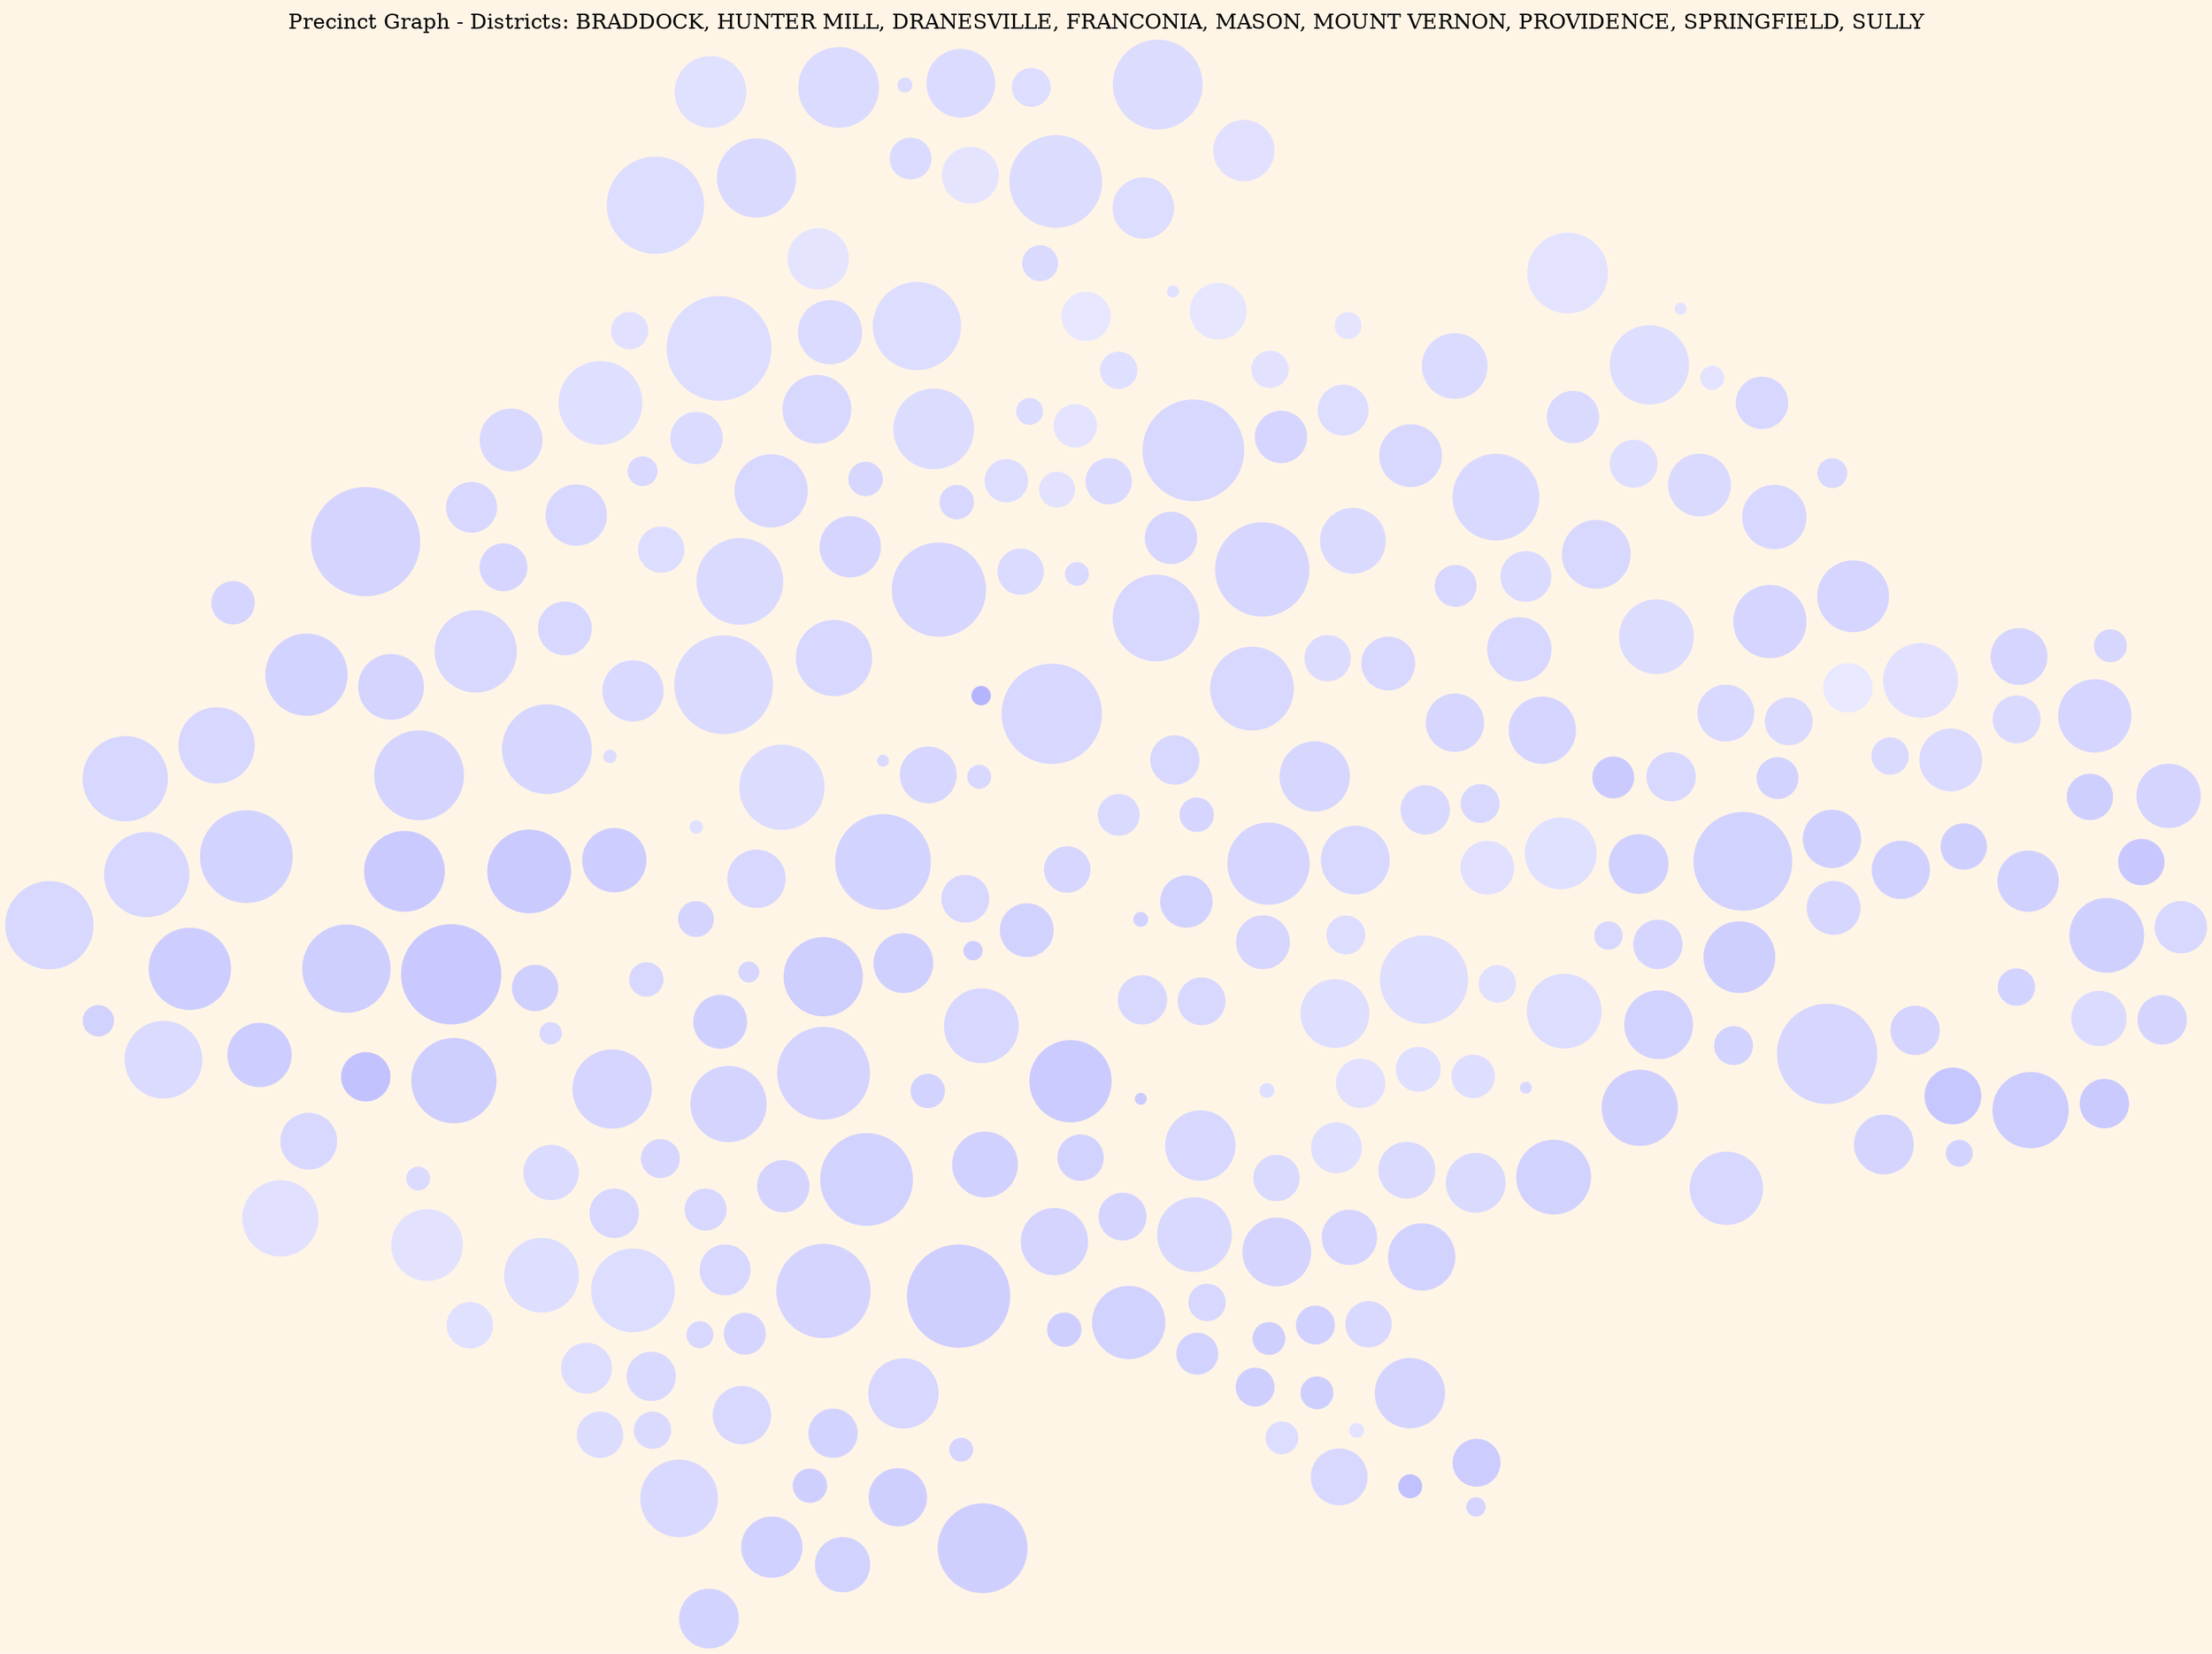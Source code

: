 strict graph G {
	graph [bb="0,0,1475.3,1113.7",
		bgcolor="#FFF5E6",
		label="Precinct Graph - Districts: BRADDOCK, HUNTER MILL, DRANESVILLE, FRANCONIA, MASON, MOUNT VERNON, PROVIDENCE, SPRINGFIELD, SULLY",
		labelloc=t,
		layout=sfdp,
		lheight=0.21,
		lp="737.65,1102.2",
		lwidth=15.18,
		model=subset,
		overlap=false,
		rotate=180,
		rotation=180,
		smoothing=triangle,
		splines=none
	];
	node [label="\N"];
	edge [color="#666666"];
	subgraph BRADDOCK {
		graph [color=blue,
			label="District BRADDOCK"
		];
		104	[color="#d6d6ff",
			fillcolor="#d6d6ff",
			fontcolor=black,
			height=0.48611,
			label="",
			pos="645.19,589.25",
			shape=circle,
			style=filled,
			width=0.48611];
		106	[color="#dedeff",
			fillcolor="#dedeff",
			fontcolor=black,
			height=0.625,
			label="",
			pos="599.12,637.28",
			shape=circle,
			style=filled,
			width=0.625];
		104 -- 106;
		108	[color="#d8d8ff",
			fillcolor="#d8d8ff",
			fontcolor=black,
			height=0.625,
			label="",
			pos="580.88,543.8",
			shape=circle,
			style=filled,
			width=0.625];
		104 -- 108;
		113	[color="#d5d5ff",
			fillcolor="#d5d5ff",
			fontcolor=black,
			height=0.75,
			label="",
			pos="644.23,536.59",
			shape=circle,
			style=filled,
			width=0.75];
		104 -- 113;
		115	[color="#ddddff",
			fillcolor="#ddddff",
			fontcolor=black,
			height=0.34722,
			label="",
			pos="589.05,591.49",
			shape=circle,
			style=filled,
			width=0.34722];
		104 -- 115;
		116	[color="#d2d2ff",
			fillcolor="#d2d2ff",
			fontcolor=black,
			height=0.47222,
			label="",
			pos="696.91,578.32",
			shape=circle,
			style=filled,
			width=0.47222];
		104 -- 116;
		522	[color="#d8d8ff",
			fillcolor="#d8d8ff",
			fontcolor=black,
			height=0.43056,
			label="",
			pos="692.52,643.26",
			shape=circle,
			style=filled,
			width=0.43056];
		104 -- 522;
		110	[color="#dedeff",
			fillcolor="#dedeff",
			fontcolor=black,
			height=0.80556,
			label="",
			pos="539.5,620.84",
			shape=circle,
			style=filled,
			width=0.80556];
		106 -- 110;
		504	[color="#e1e1ff",
			fillcolor="#e1e1ff",
			fontcolor=black,
			height=0.44444,
			label="",
			pos="583.67,687.39",
			shape=circle,
			style=filled,
			width=0.44444];
		106 -- 504;
		519	[color="#dfdfff",
			fillcolor="#dfdfff",
			fontcolor=black,
			height=0.125,
			label="",
			pos="630.69,698.01",
			shape=circle,
			style=filled,
			width=0.125];
		106 -- 519;
		521	[color="#dfdfff",
			fillcolor="#dfdfff",
			fontcolor=black,
			height=0.40278,
			label="",
			pos="545.13,678.88",
			shape=circle,
			style=filled,
			width=0.40278];
		106 -- 521;
		108 -- 113;
		108 -- 115;
		125	[color="#d6d6ff",
			fillcolor="#d6d6ff",
			fontcolor=black,
			height=0.63889,
			label="",
			pos="602.81,477.66",
			shape=circle,
			style=filled,
			width=0.63889];
		108 -- 125;
		128	[color="#d9d9ff",
			fillcolor="#d9d9ff",
			fontcolor=black,
			height=0.44444,
			label="",
			pos="534.13,521.46",
			shape=circle,
			style=filled,
			width=0.44444];
		108 -- 128;
		113 -- 116;
		113 -- 125;
		116 -- 522;
		117	[color="#dadaff",
			fillcolor="#dadaff",
			fontcolor=black,
			height=0.375,
			label="",
			pos="736.37,511.82",
			shape=circle,
			style=filled,
			width=0.375];
		116 -- 117;
		528	[color="#d2d2ff",
			fillcolor="#d2d2ff",
			fontcolor=black,
			height=0.125,
			label="",
			pos="726.69,602.98",
			shape=circle,
			style=filled,
			width=0.125];
		116 -- 528;
		110 -- 115;
		110 -- 521;
		415	[color="#e1e1ff",
			fillcolor="#e1e1ff",
			fontcolor=black,
			height=0.48611,
			label="",
			pos="492.59,561.99",
			shape=circle,
			style=filled,
			width=0.48611];
		110 -- 415;
		418	[color="#e0e0ff",
			fillcolor="#e0e0ff",
			fontcolor=black,
			height=0.33333,
			label="",
			pos="490.46,618.38",
			shape=circle,
			style=filled,
			width=0.33333];
		110 -- 418;
		527	[color="#dedeff",
			fillcolor="#dedeff",
			fontcolor=black,
			height=0.38889,
			label="",
			pos="507.52,681.7",
			shape=circle,
			style=filled,
			width=0.38889];
		110 -- 527;
		861	[color="#dcdcff",
			fillcolor="#dcdcff",
			fontcolor=black,
			height=0.41667,
			label="",
			pos="579.09,420.4",
			shape=circle,
			style=filled,
			width=0.41667];
		125 -- 861;
		128 -- 861;
		128 -- 415;
		129	[color="#d8d8ff",
			fillcolor="#d8d8ff",
			fontcolor=black,
			height=0.34722,
			label="",
			pos="493.6,511.92",
			shape=circle,
			style=filled,
			width=0.34722];
		128 -- 129;
		135	[color="#d6d6ff",
			fillcolor="#d6d6ff",
			fontcolor=black,
			height=0.52778,
			label="",
			pos="498.86,472.29",
			shape=circle,
			style=filled,
			width=0.52778];
		128 -- 135;
		801	[color="#d8d8ff",
			fillcolor="#d8d8ff",
			fontcolor=black,
			height=0.48611,
			label="",
			pos="538.58,426.86",
			shape=circle,
			style=filled,
			width=0.48611];
		128 -- 801;
		117 -- 528;
		123	[color="#d7d7ff",
			fillcolor="#d7d7ff",
			fontcolor=black,
			height=0.91667,
			label="",
			pos="771.6,444.28",
			shape=circle,
			style=filled,
			width=0.91667];
		117 -- 123;
		700	[color="#d6d6ff",
			fillcolor="#d6d6ff",
			fontcolor=black,
			height=0.51389,
			label="",
			pos="831.15,499.77",
			shape=circle,
			style=filled,
			width=0.51389];
		117 -- 700;
		136	[color="#d9d9ff",
			fillcolor="#d9d9ff",
			fontcolor=black,
			height=0.20833,
			label="",
			pos="791.48,504.55",
			shape=circle,
			style=filled,
			width=0.20833];
		117 -- 136;
		711	[color="#d6d6ff",
			fillcolor="#d6d6ff",
			fontcolor=black,
			height=0.41667,
			label="",
			pos="752.47,549.82",
			shape=circle,
			style=filled,
			width=0.41667];
		117 -- 711;
		105	[color="#d8d8ff",
			fillcolor="#d8d8ff",
			fontcolor=black,
			height=0.93056,
			label="",
			pos="662.82,265.6",
			shape=circle,
			style=filled,
			width=0.93056];
		126	[color="#d6d6ff",
			fillcolor="#d6d6ff",
			fontcolor=black,
			height=0.47222,
			label="",
			pos="682.5,324.1",
			shape=circle,
			style=filled,
			width=0.47222];
		105 -- 126;
		127	[color="#d6d6ff",
			fillcolor="#d6d6ff",
			fontcolor=black,
			height=0.86111,
			label="",
			pos="616.95,345.28",
			shape=circle,
			style=filled,
			width=0.86111];
		105 -- 127;
		130	[color="#d5d5ff",
			fillcolor="#d5d5ff",
			fontcolor=black,
			height=0.47222,
			label="",
			pos="604.3,250.14",
			shape=circle,
			style=filled,
			width=0.47222];
		105 -- 130;
		137	[color="#dadaff",
			fillcolor="#dadaff",
			fontcolor=black,
			height=0.41667,
			label="",
			pos="721.44,284.1",
			shape=circle,
			style=filled,
			width=0.41667];
		105 -- 137;
		805	[color="#dfdfff",
			fillcolor="#dfdfff",
			fontcolor=black,
			height=0.33333,
			label="",
			pos="716.34,213.07",
			shape=circle,
			style=filled,
			width=0.33333];
		105 -- 805;
		815	[color="#e2e2ff",
			fillcolor="#e2e2ff",
			fontcolor=black,
			height=0.33333,
			label="",
			pos="614.58,211.48",
			shape=circle,
			style=filled,
			width=0.33333];
		105 -- 815;
		126 -- 137;
		127 -- 130;
		127 -- 861;
		833	[color="#dadaff",
			fillcolor="#dadaff",
			fontcolor=black,
			height=0.59722,
			label="",
			pos="556.39,331.03",
			shape=circle,
			style=filled,
			width=0.59722];
		127 -- 833;
		130 -- 815;
		842	[color="#ddddff",
			fillcolor="#ddddff",
			fontcolor=black,
			height=0.45833,
			label="",
			pos="562.77,227.24",
			shape=circle,
			style=filled,
			width=0.45833];
		130 -- 842;
		841	[color="#e2e2ff",
			fillcolor="#e2e2ff",
			fontcolor=black,
			height=0.31944,
			label="",
			pos="757.37,298.17",
			shape=circle,
			style=filled,
			width=0.31944];
		137 -- 841;
		129 -- 415;
		129 -- 135;
		431	[color="#d5d5ff",
			fillcolor="#d5d5ff",
			fontcolor=black,
			height=0.61111,
			label="",
			pos="442.46,453.1",
			shape=circle,
			style=filled,
			width=0.61111];
		129 -- 431;
		135 -- 431;
		812	[color="#d7d7ff",
			fillcolor="#d7d7ff",
			fontcolor=black,
			height=0.58333,
			label="",
			pos="461.8,402.06",
			shape=circle,
			style=filled,
			width=0.58333];
		135 -- 812;
		109	[color="#d5d5ff",
			fillcolor="#d5d5ff",
			fontcolor=black,
			height=0.30556,
			label="",
			pos="690.26,508.28",
			shape=circle,
			style=filled,
			width=0.30556];
		109 -- 113;
		109 -- 116;
		109 -- 117;
		114	[color="#d8d8ff",
			fillcolor="#d8d8ff",
			fontcolor=black,
			height=0.44444,
			label="",
			pos="700.51,472.3",
			shape=circle,
			style=filled,
			width=0.44444];
		109 -- 114;
		118	[color="#d8d8ff",
			fillcolor="#d8d8ff",
			fontcolor=black,
			height=0.76389,
			label="",
			pos="638.03,411.97",
			shape=circle,
			style=filled,
			width=0.76389];
		109 -- 118;
		114 -- 117;
		114 -- 118;
		114 -- 123;
		118 -- 125;
		118 -- 126;
		118 -- 127;
		118 -- 861;
		118 -- 123;
		119	[color="#d8d8ff",
			fillcolor="#d8d8ff",
			fontcolor=black,
			height=0.79167,
			label="",
			pos="702.08,377.64",
			shape=circle,
			style=filled,
			width=0.79167];
		118 -- 119;
		123 -- 136;
		134	[color="#b5b5ff",
			fillcolor="#b5b5ff",
			fontcolor=black,
			height=0.16667,
			label="",
			pos="819.88,413.2",
			shape=circle,
			style=filled,
			width=0.16667];
		123 -- 134;
		136 -- 700;
		119 -- 126;
		119 -- 123;
		120	[color="#dadaff",
			fillcolor="#dadaff",
			fontcolor=black,
			height=0.20833,
			label="",
			pos="755.64,362.36",
			shape=circle,
			style=filled,
			width=0.20833];
		119 -- 120;
		134 -- 700;
		134 -- 136;
		120 -- 126;
		120 -- 137;
		120 -- 841;
		120 -- 123;
		120 -- 134;
		121	[color="#dbdbff",
			fillcolor="#dbdbff",
			fontcolor=black,
			height=0.41667,
			label="",
			pos="786.27,360.34",
			shape=circle,
			style=filled,
			width=0.41667];
		121 -- 700;
		121 -- 134;
		132	[color="#d6d6ff",
			fillcolor="#d6d6ff",
			fontcolor=black,
			height=0.86111,
			label="",
			pos="849.43,367.41",
			shape=circle,
			style=filled,
			width=0.86111];
		121 -- 132;
		138	[color="#ddddff",
			fillcolor="#ddddff",
			fontcolor=black,
			height=0.38889,
			label="",
			pos="791.73,303.4",
			shape=circle,
			style=filled,
			width=0.38889];
		121 -- 138;
		132 -- 700;
		132 -- 138;
		848	[color="#dcdcff",
			fillcolor="#dcdcff",
			fontcolor=black,
			height=0.73611,
			label="",
			pos="840.33,261.75",
			shape=circle,
			style=filled,
			width=0.73611];
		132 -- 848;
		844	[color="#d5d5ff",
			fillcolor="#d5d5ff",
			fontcolor=black,
			height=0.55556,
			label="",
			pos="911.2,322.76",
			shape=circle,
			style=filled,
			width=0.55556];
		132 -- 844;
		856	[color="#d7d7ff",
			fillcolor="#d7d7ff",
			fontcolor=black,
			height=0.69444,
			label="",
			pos="914.02,403.44",
			shape=circle,
			style=filled,
			width=0.69444];
		132 -- 856;
		138 -- 848;
		804	[color="#e3e3ff",
			fillcolor="#e3e3ff",
			fontcolor=black,
			height=0.38889,
			label="",
			pos="745.2,247.09",
			shape=circle,
			style=filled,
			width=0.38889];
		138 -- 804;
		851	[color="#dcdcff",
			fillcolor="#dcdcff",
			fontcolor=black,
			height=0.23611,
			label="",
			pos="777.91,237.57",
			shape=circle,
			style=filled,
			width=0.23611];
		138 -- 851;
		131	[color="#d7d7ff",
			fillcolor="#d7d7ff",
			fontcolor=black,
			height=0.30556,
			label="",
			pos="825.66,315.89",
			shape=circle,
			style=filled,
			width=0.30556];
		131 -- 132;
		131 -- 138;
		131 -- 848;
	}
	subgraph HUNTERMILL {
		graph [color=blue,
			label="District HUNTER MILL"
		];
		201	[color="#cdcdff",
			fillcolor="#cdcdff",
			fontcolor=black,
			height=0.75,
			label="",
			pos="1344,643.91",
			shape=circle,
			style=filled,
			width=0.75];
		233	[color="#d8d8ff",
			fillcolor="#d8d8ff",
			fontcolor=black,
			height=0.51389,
			label="",
			pos="1268.9,752.16",
			shape=circle,
			style=filled,
			width=0.51389];
		201 -- 233;
		234	[color="#cdcdff",
			fillcolor="#cdcdff",
			fontcolor=black,
			height=0.58333,
			label="",
			pos="1301.5,704.16",
			shape=circle,
			style=filled,
			width=0.58333];
		201 -- 234;
		236	[color="#d2d2ff",
			fillcolor="#d2d2ff",
			fontcolor=black,
			height=0.27778,
			label="",
			pos="1407.9,672.21",
			shape=circle,
			style=filled,
			width=0.27778];
		201 -- 236;
		238	[color="#d3d3ff",
			fillcolor="#d3d3ff",
			fontcolor=black,
			height=0.84722,
			label="",
			pos="1305.6,560.1",
			shape=circle,
			style=filled,
			width=0.84722];
		201 -- 238;
		327	[color="#dbdbff",
			fillcolor="#dbdbff",
			fontcolor=black,
			height=0.70833,
			label="",
			pos="1364.4,704.57",
			shape=circle,
			style=filled,
			width=0.70833];
		201 -- 327;
		233 -- 234;
		233 -- 327;
		245	[color="#dbdbff",
			fillcolor="#dbdbff",
			fontcolor=black,
			height=0.20833,
			label="",
			pos="1195.8,777.35",
			shape=circle,
			style=filled,
			width=0.20833];
		233 -- 245;
		329	[color="#e1e1ff",
			fillcolor="#e1e1ff",
			fontcolor=black,
			height=0.69444,
			label="",
			pos="1283.4,804.24",
			shape=circle,
			style=filled,
			width=0.69444];
		233 -- 329;
		208	[color="#ceceff",
			fillcolor="#ceceff",
			fontcolor=black,
			height=0.80556,
			label="",
			pos="1251,644.73",
			shape=circle,
			style=filled,
			width=0.80556];
		234 -- 208;
		236 -- 327;
		319	[color="#d7d7ff",
			fillcolor="#d7d7ff",
			fontcolor=black,
			height=0.77778,
			label="",
			pos="1380.1,562.32",
			shape=circle,
			style=filled,
			width=0.77778];
		236 -- 319;
		324	[color="#d7d7ff",
			fillcolor="#d7d7ff",
			fontcolor=black,
			height=0.69444,
			label="",
			pos="1339.8,476.51",
			shape=circle,
			style=filled,
			width=0.69444];
		238 -- 324;
		245 -- 329;
		240	[color="#dbdbff",
			fillcolor="#dbdbff",
			fontcolor=black,
			height=0.5,
			label="",
			pos="1109.3,752.48",
			shape=circle,
			style=filled,
			width=0.5];
		245 -- 240;
		322	[color="#e2e2ff",
			fillcolor="#e2e2ff",
			fontcolor=black,
			height=0.65278,
			label="",
			pos="1194.3,819.15",
			shape=circle,
			style=filled,
			width=0.65278];
		245 -- 322;
		208 -- 238;
		209	[color="#ceceff",
			fillcolor="#ceceff",
			fontcolor=black,
			height=0.77778,
			label="",
			pos="1175.4,721.35",
			shape=circle,
			style=filled,
			width=0.77778];
		208 -- 209;
		222	[color="#c2c2ff",
			fillcolor="#c2c2ff",
			fontcolor=black,
			height=0.44444,
			label="",
			pos="1233.1,709.61",
			shape=circle,
			style=filled,
			width=0.44444];
		208 -- 222;
		224	[color="#c9c9ff",
			fillcolor="#c9c9ff",
			fontcolor=black,
			height=0.91667,
			label="",
			pos="1181,652.05",
			shape=circle,
			style=filled,
			width=0.91667];
		208 -- 224;
		202	[color="#d8d8ff",
			fillcolor="#d8d8ff",
			fontcolor=black,
			height=0.30556,
			label="",
			pos="1029.2,625.16",
			shape=circle,
			style=filled,
			width=0.30556];
		218	[color="#d0d0ff",
			fillcolor="#d0d0ff",
			fontcolor=black,
			height=0.48611,
			label="",
			pos="990.8,641.65",
			shape=circle,
			style=filled,
			width=0.48611];
		202 -- 218;
		221	[color="#cdcdff",
			fillcolor="#cdcdff",
			fontcolor=black,
			height=0.58333,
			label="",
			pos="1079.8,565.76",
			shape=circle,
			style=filled,
			width=0.58333];
		202 -- 221;
		226	[color="#d5d5ff",
			fillcolor="#d5d5ff",
			fontcolor=black,
			height=0.72222,
			label="",
			pos="1053.9,706",
			shape=circle,
			style=filled,
			width=0.72222];
		202 -- 226;
		241	[color="#d4d4ff",
			fillcolor="#d4d4ff",
			fontcolor=black,
			height=0.31944,
			label="",
			pos="998.67,590.37",
			shape=circle,
			style=filled,
			width=0.31944];
		202 -- 241;
		243	[color="#d9d9ff",
			fillcolor="#d9d9ff",
			fontcolor=black,
			height=0.19444,
			label="",
			pos="1094.9,685.67",
			shape=circle,
			style=filled,
			width=0.19444];
		202 -- 243;
		218 -- 241;
		229	[color="#d6d6ff",
			fillcolor="#d6d6ff",
			fontcolor=black,
			height=0.81944,
			label="",
			pos="1125.8,486.62",
			shape=circle,
			style=filled,
			width=0.81944];
		221 -- 229;
		227	[color="#d0d0ff",
			fillcolor="#d0d0ff",
			fontcolor=black,
			height=0.41667,
			label="",
			pos="1124.9,659.53",
			shape=circle,
			style=filled,
			width=0.41667];
		221 -- 227;
		223	[color="#cacaff",
			fillcolor="#cacaff",
			fontcolor=black,
			height=0.76389,
			label="",
			pos="1136.3,583.49",
			shape=circle,
			style=filled,
			width=0.76389];
		221 -- 223;
		244	[color="#ddddff",
			fillcolor="#ddddff",
			fontcolor=black,
			height=0.11111,
			label="",
			pos="1083.1,478.58",
			shape=circle,
			style=filled,
			width=0.11111];
		221 -- 244;
		914	[color="#d9d9ff",
			fillcolor="#d9d9ff",
			fontcolor=black,
			height=0.55556,
			label="",
			pos="1063.6,429.82",
			shape=circle,
			style=filled,
			width=0.55556];
		221 -- 914;
		929	[color="#e0e0ff",
			fillcolor="#e0e0ff",
			fontcolor=black,
			height=0.11111,
			label="",
			pos="1006.2,528.7",
			shape=circle,
			style=filled,
			width=0.11111];
		221 -- 929;
		226 -- 243;
		226 -- 240;
		242	[color="#d6d6ff",
			fillcolor="#d6d6ff",
			fontcolor=black,
			height=0.34722,
			label="",
			pos="1037.7,757.05",
			shape=circle,
			style=filled,
			width=0.34722];
		226 -- 242;
		241 -- 929;
		727	[color="#d7d7ff",
			fillcolor="#d7d7ff",
			fontcolor=black,
			height=0.52778,
			label="",
			pos="960.16,554.85",
			shape=circle,
			style=filled,
			width=0.52778];
		241 -- 727;
		229 -- 244;
		220	[color="#d4d4ff",
			fillcolor="#d4d4ff",
			fontcolor=black,
			height=0.81944,
			label="",
			pos="1206.3,517.16",
			shape=circle,
			style=filled,
			width=0.81944];
		229 -- 220;
		908	[color="#d7d7ff",
			fillcolor="#d7d7ff",
			fontcolor=black,
			height=0.48611,
			label="",
			pos="1109.2,389.94",
			shape=circle,
			style=filled,
			width=0.48611];
		229 -- 908;
		227 -- 243;
		223 -- 227;
		223 -- 224;
		225	[color="#cacaff",
			fillcolor="#cacaff",
			fontcolor=black,
			height=0.73611,
			label="",
			pos="1220.4,581.18",
			shape=circle,
			style=filled,
			width=0.73611];
		223 -- 225;
		244 -- 914;
		240 -- 243;
		309	[color="#ddddff",
			fillcolor="#ddddff",
			fontcolor=black,
			height=0.76389,
			label="",
			pos="1063.1,847.04",
			shape=circle,
			style=filled,
			width=0.76389];
		240 -- 309;
		323	[color="#d7d7ff",
			fillcolor="#d7d7ff",
			fontcolor=black,
			height=0.44444,
			label="",
			pos="1074.7,794.49",
			shape=circle,
			style=filled,
			width=0.44444];
		240 -- 323;
		328	[color="#dedeff",
			fillcolor="#dedeff",
			fontcolor=black,
			height=0.68056,
			label="",
			pos="1123.2,831.97",
			shape=circle,
			style=filled,
			width=0.68056];
		240 -- 328;
		242 -- 323;
		203	[color="#d8d8ff",
			fillcolor="#d8d8ff",
			fontcolor=black,
			height=0.75,
			label="",
			pos="1166.7,421.92",
			shape=circle,
			style=filled,
			width=0.75];
		203 -- 229;
		235	[color="#d4d4ff",
			fillcolor="#d4d4ff",
			fontcolor=black,
			height=0.59722,
			label="",
			pos="1223.3,458.15",
			shape=circle,
			style=filled,
			width=0.59722];
		203 -- 235;
		332	[color="#d4d4ff",
			fillcolor="#d4d4ff",
			fontcolor=black,
			height=1,
			label="",
			pos="1241.6,356.62",
			shape=circle,
			style=filled,
			width=1];
		203 -- 332;
		909	[color="#d5d5ff",
			fillcolor="#d5d5ff",
			fontcolor=black,
			height=0.43056,
			label="",
			pos="1150.2,362.36",
			shape=circle,
			style=filled,
			width=0.43056];
		203 -- 909;
		931	[color="#d7d7ff",
			fillcolor="#d7d7ff",
			fontcolor=black,
			height=0.45833,
			label="",
			pos="1165.8,322.33",
			shape=circle,
			style=filled,
			width=0.45833];
		203 -- 931;
		235 -- 324;
		235 -- 332;
		237	[color="#d3d3ff",
			fillcolor="#d3d3ff",
			fontcolor=black,
			height=0.75,
			label="",
			pos="1279.8,440.61",
			shape=circle,
			style=filled,
			width=0.75];
		235 -- 237;
		220 -- 238;
		220 -- 208;
		220 -- 324;
		220 -- 221;
		220 -- 223;
		220 -- 203;
		220 -- 235;
		220 -- 237;
		220 -- 225;
		237 -- 324;
		237 -- 332;
		204	[color="#d6d6ff",
			fillcolor="#d6d6ff",
			fontcolor=black,
			height=0.18056,
			label="",
			pos="961.57,609.61",
			shape=circle,
			style=filled,
			width=0.18056];
		204 -- 218;
		204 -- 241;
		204 -- 727;
		729	[color="#ceceff",
			fillcolor="#ceceff",
			fontcolor=black,
			height=0.72222,
			label="",
			pos="921.06,624.4",
			shape=circle,
			style=filled,
			width=0.72222];
		204 -- 729;
		209 -- 233;
		209 -- 245;
		209 -- 227;
		209 -- 240;
		209 -- 222;
		209 -- 224;
		222 -- 234;
		224 -- 227;
		224 -- 220;
		224 -- 225;
		213	[color="#d4d4ff",
			fillcolor="#d4d4ff",
			fontcolor=black,
			height=0.84722,
			label="",
			pos="928.65,688.9",
			shape=circle,
			style=filled,
			width=0.84722];
		213 -- 218;
		214	[color="#d4d4ff",
			fillcolor="#d4d4ff",
			fontcolor=black,
			height=0.69444,
			label="",
			pos="992.16,721.51",
			shape=circle,
			style=filled,
			width=0.69444];
		213 -- 214;
		216	[color="#d3d3ff",
			fillcolor="#d3d3ff",
			fontcolor=black,
			height=0.30556,
			label="",
			pos="854.7,706.01",
			shape=circle,
			style=filled,
			width=0.30556];
		213 -- 216;
		704	[color="#d4d4ff",
			fillcolor="#d4d4ff",
			fontcolor=black,
			height=0.47222,
			label="",
			pos="954.2,771.57",
			shape=circle,
			style=filled,
			width=0.47222];
		213 -- 704;
		720	[color="#d1d1ff",
			fillcolor="#d1d1ff",
			fontcolor=black,
			height=0.59722,
			label="",
			pos="811.67,750.85",
			shape=circle,
			style=filled,
			width=0.59722];
		213 -- 720;
		733	[color="#d2d2ff",
			fillcolor="#d2d2ff",
			fontcolor=black,
			height=0.84722,
			label="",
			pos="896.6,762.83",
			shape=circle,
			style=filled,
			width=0.84722];
		213 -- 733;
		214 -- 202;
		214 -- 218;
		214 -- 226;
		214 -- 242;
		219	[color="#d7d7ff",
			fillcolor="#d7d7ff",
			fontcolor=black,
			height=0.375,
			label="",
			pos="999.55,786.66",
			shape=circle,
			style=filled,
			width=0.375];
		214 -- 219;
		216 -- 720;
		714	[color="#d7d7ff",
			fillcolor="#d7d7ff",
			fontcolor=black,
			height=0.68056,
			label="",
			pos="814.58,662.38",
			shape=circle,
			style=filled,
			width=0.68056];
		216 -- 714;
		219 -- 242;
		219 -- 704;
		731	[color="#d7d7ff",
			fillcolor="#d7d7ff",
			fontcolor=black,
			height=0.45833,
			label="",
			pos="993.46,824.69",
			shape=circle,
			style=filled,
			width=0.45833];
		219 -- 731;
	}
	subgraph DRANESVILLE {
		graph [color=blue,
			label="District DRANESVILLE"
		];
		201;
		327;
		201 -- 327;
		233;
		233 -- 327;
		329;
		233 -- 329;
		236;
		236 -- 327;
		319;
		236 -- 319;
		238;
		324;
		238 -- 324;
		327 -- 329;
		245;
		245 -- 329;
		322;
		245 -- 322;
		319 -- 327;
		319 -- 324;
		320	[color="#d7d7ff",
			fillcolor="#d7d7ff",
			fontcolor=black,
			height=0.77778,
			label="",
			pos="1400.9,498.15",
			shape=circle,
			style=filled,
			width=0.77778];
		319 -- 320;
		321	[color="#d8d8ff",
			fillcolor="#d8d8ff",
			fontcolor=black,
			height=0.80556,
			label="",
			pos="1446.3,589.93",
			shape=circle,
			style=filled,
			width=0.80556];
		319 -- 321;
		332;
		324 -- 332;
		325	[color="#d5d5ff",
			fillcolor="#d5d5ff",
			fontcolor=black,
			height=0.38889,
			label="",
			pos="1331.3,389.27",
			shape=circle,
			style=filled,
			width=0.38889];
		324 -- 325;
		240;
		309;
		240 -- 309;
		323;
		240 -- 323;
		328;
		240 -- 328;
		242;
		242 -- 323;
		203;
		203 -- 332;
		235;
		235 -- 332;
		927	[color="#d9d9ff",
			fillcolor="#d9d9ff",
			fontcolor=black,
			height=0.56944,
			label="",
			pos="1138.3,273.25",
			shape=circle,
			style=filled,
			width=0.56944];
		332 -- 927;
		220;
		220 -- 324;
		237;
		237 -- 324;
		237 -- 332;
		309 -- 323;
		309 -- 328;
		731;
		309 -- 731;
		331	[color="#d9d9ff",
			fillcolor="#d9d9ff",
			fontcolor=black,
			height=0.44444,
			label="",
			pos="1022,899.44",
			shape=circle,
			style=filled,
			width=0.44444];
		309 -- 331;
		219;
		323 -- 219;
		322 -- 329;
		322 -- 328;
		325 -- 332;
		320 -- 324;
		320 -- 325;
		320 -- 321;
		321 -- 327;
		738	[color="#d5d5ff",
			fillcolor="#d5d5ff",
			fontcolor=black,
			height=0.375,
			label="",
			pos="984.45,868.93",
			shape=circle,
			style=filled,
			width=0.375];
		331 -- 738;
		301	[color="#d9d9ff",
			fillcolor="#d9d9ff",
			fontcolor=black,
			height=0.70833,
			label="",
			pos="984.16,983.48",
			shape=circle,
			style=filled,
			width=0.70833];
		302	[color="#d3d3ff",
			fillcolor="#d3d3ff",
			fontcolor=black,
			height=0.54167,
			label="",
			pos="959.37,1071.2",
			shape=circle,
			style=filled,
			width=0.54167];
		301 -- 302;
		303	[color="#dadaff",
			fillcolor="#dadaff",
			fontcolor=black,
			height=0.33333,
			label="",
			pos="998.82,935.46",
			shape=circle,
			style=filled,
			width=0.33333];
		301 -- 303;
		311	[color="#dcdcff",
			fillcolor="#dcdcff",
			fontcolor=black,
			height=0.41667,
			label="",
			pos="1044.5,953.17",
			shape=circle,
			style=filled,
			width=0.41667];
		301 -- 311;
		314	[color="#d8d8ff",
			fillcolor="#d8d8ff",
			fontcolor=black,
			height=0.52778,
			label="",
			pos="959.21,924.68",
			shape=circle,
			style=filled,
			width=0.52778];
		301 -- 314;
		316	[color="#d1d1ff",
			fillcolor="#d1d1ff",
			fontcolor=black,
			height=0.55556,
			label="",
			pos="926.47,1023.6",
			shape=circle,
			style=filled,
			width=0.55556];
		301 -- 316;
		302 -- 316;
		305	[color="#d2d2ff",
			fillcolor="#d2d2ff",
			fontcolor=black,
			height=0.5,
			label="",
			pos="880.38,1030.3",
			shape=circle,
			style=filled,
			width=0.5];
		302 -- 305;
		303 -- 311;
		303 -- 314;
		304	[color="#ddddff",
			fillcolor="#ddddff",
			fontcolor=black,
			height=0.45833,
			label="",
			pos="1082.4,899.08",
			shape=circle,
			style=filled,
			width=0.45833];
		303 -- 304;
		314 -- 331;
		318	[color="#cfcfff",
			fillcolor="#cfcfff",
			fontcolor=black,
			height=0.30556,
			label="",
			pos="906.15,984.62",
			shape=circle,
			style=filled,
			width=0.30556];
		314 -- 318;
		726	[color="#d4d4ff",
			fillcolor="#d4d4ff",
			fontcolor=black,
			height=0.86111,
			label="",
			pos="931.91,832.38",
			shape=circle,
			style=filled,
			width=0.86111];
		314 -- 726;
		316 -- 318;
		305 -- 316;
		305 -- 318;
		307	[color="#cfcfff",
			fillcolor="#cfcfff",
			fontcolor=black,
			height=0.81944,
			label="",
			pos="796.3,1000.7",
			shape=circle,
			style=filled,
			width=0.81944];
		305 -- 307;
		312	[color="#cfcfff",
			fillcolor="#cfcfff",
			fontcolor=black,
			height=0.52778,
			label="",
			pos="854.43,976.84",
			shape=circle,
			style=filled,
			width=0.52778];
		305 -- 312;
		304 -- 309;
		304 -- 328;
		304 -- 331;
		304 -- 311;
		306	[color="#e0e0ff",
			fillcolor="#e0e0ff",
			fontcolor=black,
			height=0.41667,
			label="",
			pos="1170.8,872.06",
			shape=circle,
			style=filled,
			width=0.41667];
		304 -- 306;
		307 -- 312;
		317	[color="#d5d5ff",
			fillcolor="#d5d5ff",
			fontcolor=black,
			height=0.20833,
			label="",
			pos="818.87,939.74",
			shape=circle,
			style=filled,
			width=0.20833];
		307 -- 317;
		312 -- 318;
		312 -- 317;
		306 -- 328;
		306 -- 322;
		708	[color="#ceceff",
			fillcolor="#ceceff",
			fontcolor=black,
			height=0.94444,
			label="",
			pos="836.78,837.21",
			shape=circle,
			style=filled,
			width=0.94444];
		317 -- 708;
		310	[color="#d3d3ff",
			fillcolor="#d3d3ff",
			fontcolor=black,
			height=0.44444,
			label="",
			pos="915.51,949.6",
			shape=circle,
			style=filled,
			width=0.44444];
		310 -- 314;
		310 -- 318;
		310 -- 312;
		315	[color="#d7d7ff",
			fillcolor="#d7d7ff",
			fontcolor=black,
			height=0.63889,
			label="",
			pos="870.99,902.5",
			shape=circle,
			style=filled,
			width=0.63889];
		310 -- 315;
		315 -- 726;
		315 -- 317;
		315 -- 708;
	}
	subgraph FRANCONIA {
		graph [color=blue,
			label="District FRANCONIA"
		];
		110;
		415;
		110 -- 415;
		128;
		128 -- 415;
		418;
		415 -- 418;
		417	[color="#e0e0ff",
			fillcolor="#e0e0ff",
			fontcolor=black,
			height=0.65278,
			label="",
			pos="443.32,542.93",
			shape=circle,
			style=filled,
			width=0.65278];
		415 -- 417;
		433	[color="#d9d9ff",
			fillcolor="#d9d9ff",
			fontcolor=black,
			height=0.097222,
			label="",
			pos="463.86,690.82",
			shape=circle,
			style=filled,
			width=0.097222];
		418 -- 433;
		527;
		129;
		129 -- 415;
		431;
		129 -- 431;
		135;
		135 -- 431;
		812;
		431 -- 812;
		623	[color="#d9d9ff",
			fillcolor="#d9d9ff",
			fontcolor=black,
			height=0.51389,
			label="",
			pos="341.37,448.54",
			shape=circle,
			style=filled,
			width=0.51389];
		431 -- 623;
		855	[color="#dcdcff",
			fillcolor="#dcdcff",
			fontcolor=black,
			height=0.68056,
			label="",
			pos="367.16,397.52",
			shape=circle,
			style=filled,
			width=0.68056];
		431 -- 855;
		417 -- 418;
		417 -- 431;
		417 -- 623;
		426	[color="#cacaff",
			fillcolor="#cacaff",
			fontcolor=black,
			height=0.375,
			label="",
			pos="416.31,496.64",
			shape=circle,
			style=filled,
			width=0.375];
		417 -- 426;
		427	[color="#d1d1ff",
			fillcolor="#d1d1ff",
			fontcolor=black,
			height=0.54167,
			label="",
			pos="380.2,545.67",
			shape=circle,
			style=filled,
			width=0.54167];
		417 -- 427;
		630	[color="#d8d8ff",
			fillcolor="#d8d8ff",
			fontcolor=black,
			height=0.44444,
			label="",
			pos="348.01,491.06",
			shape=circle,
			style=filled,
			width=0.44444];
		417 -- 630;
		433 -- 527;
		401	[color="#d7d7ff",
			fillcolor="#d7d7ff",
			fontcolor=black,
			height=0.66667,
			label="",
			pos="322.49,757.88",
			shape=circle,
			style=filled,
			width=0.66667];
		410	[color="#d6d6ff",
			fillcolor="#d6d6ff",
			fontcolor=black,
			height=0.91667,
			label="",
			pos="248.71,674.73",
			shape=circle,
			style=filled,
			width=0.91667];
		401 -- 410;
		422	[color="#d0d0ff",
			fillcolor="#d0d0ff",
			fontcolor=black,
			height=0.69444,
			label="",
			pos="379.62,707.72",
			shape=circle,
			style=filled,
			width=0.69444];
		401 -- 422;
		423	[color="#d4d4ff",
			fillcolor="#d4d4ff",
			fontcolor=black,
			height=0.54167,
			label="",
			pos="202.74,735.29",
			shape=circle,
			style=filled,
			width=0.54167];
		401 -- 423;
		526	[color="#d2d2ff",
			fillcolor="#d2d2ff",
			fontcolor=black,
			height=0.68056,
			label="",
			pos="437.2,756.1",
			shape=circle,
			style=filled,
			width=0.68056];
		401 -- 526;
		410 -- 423;
		420	[color="#d2d2ff",
			fillcolor="#d2d2ff",
			fontcolor=black,
			height=0.90278,
			label="",
			pos="309.61,547.6",
			shape=circle,
			style=filled,
			width=0.90278];
		410 -- 420;
		411	[color="#d4d4ff",
			fillcolor="#d4d4ff",
			fontcolor=black,
			height=0.44444,
			label="",
			pos="191.42,651.03",
			shape=circle,
			style=filled,
			width=0.44444];
		410 -- 411;
		432	[color="#d2d2ff",
			fillcolor="#d2d2ff",
			fontcolor=black,
			height=0.625,
			label="",
			pos="367.32,652.18",
			shape=circle,
			style=filled,
			width=0.625];
		422 -- 432;
		408	[color="#c7c7ff",
			fillcolor="#c7c7ff",
			fontcolor=black,
			height=0.51389,
			label="",
			pos="155.8,694.72",
			shape=circle,
			style=filled,
			width=0.51389];
		423 -- 408;
		420 -- 427;
		420 -- 630;
		421	[color="#cfcfff",
			fillcolor="#cfcfff",
			fontcolor=black,
			height=0.65278,
			label="",
			pos="313.29,611.65",
			shape=circle,
			style=filled,
			width=0.65278];
		420 -- 421;
		635	[color="#d3d3ff",
			fillcolor="#d3d3ff",
			fontcolor=black,
			height=0.375,
			label="",
			pos="282.24,492.29",
			shape=circle,
			style=filled,
			width=0.375];
		420 -- 635;
		411 -- 423;
		406	[color="#d6d6ff",
			fillcolor="#d6d6ff",
			fontcolor=black,
			height=0.48611,
			label="",
			pos="248.86,585.35",
			shape=circle,
			style=filled,
			width=0.48611];
		411 -- 406;
		408 -- 411;
		607	[color="#ccccff",
			fillcolor="#ccccff",
			fontcolor=black,
			height=0.69444,
			label="",
			pos="103.01,705.92",
			shape=circle,
			style=filled,
			width=0.69444];
		408 -- 607;
		402	[color="#d3d3ff",
			fillcolor="#d3d3ff",
			fontcolor=black,
			height=0.23611,
			label="",
			pos="154.22,734.61",
			shape=circle,
			style=filled,
			width=0.23611];
		402 -- 423;
		402 -- 408;
		402 -- 607;
		621	[color="#cacaff",
			fillcolor="#cacaff",
			fontcolor=black,
			height=0.44444,
			label="",
			pos="53.006,696.05",
			shape=circle,
			style=filled,
			width=0.44444];
		402 -- 621;
		403	[color="#d8d8ff",
			fillcolor="#d8d8ff",
			fontcolor=black,
			height=0.25,
			label="",
			pos="404.34,597.47",
			shape=circle,
			style=filled,
			width=0.25];
		403 -- 417;
		403 -- 432;
		409	[color="#ddddff",
			fillcolor="#ddddff",
			fontcolor=black,
			height=0.68056,
			label="",
			pos="445.96,631.95",
			shape=circle,
			style=filled,
			width=0.68056];
		403 -- 409;
		409 -- 417;
		409 -- 433;
		409 -- 422;
		409 -- 526;
		426 -- 431;
		427 -- 630;
		404	[color="#d3d3ff",
			fillcolor="#d3d3ff",
			fontcolor=black,
			height=0.34722,
			label="",
			pos="317.42,667.76",
			shape=circle,
			style=filled,
			width=0.34722];
		404 -- 410;
		404 -- 422;
		404 -- 420;
		404 -- 432;
		404 -- 421;
		421 -- 432;
		421 -- 427;
		405	[color="#d3d3ff",
			fillcolor="#d3d3ff",
			fontcolor=black,
			height=0.33333,
			label="",
			pos="121.45,622.47",
			shape=circle,
			style=filled,
			width=0.33333];
		405 -- 411;
		405 -- 408;
		424	[color="#d1d1ff",
			fillcolor="#d1d1ff",
			fontcolor=black,
			height=0.52778,
			label="",
			pos="204.09,562.2",
			shape=circle,
			style=filled,
			width=0.52778];
		405 -- 424;
		429	[color="#d1d1ff",
			fillcolor="#d1d1ff",
			fontcolor=black,
			height=0.55556,
			label="",
			pos="119.03,548.79",
			shape=circle,
			style=filled,
			width=0.55556];
		405 -- 429;
		604	[color="#d0d0ff",
			fillcolor="#d0d0ff",
			fontcolor=black,
			height=0.68056,
			label="",
			pos="66.511,589.4",
			shape=circle,
			style=filled,
			width=0.68056];
		405 -- 604;
		601	[color="#dbdbff",
			fillcolor="#dbdbff",
			fontcolor=black,
			height=0.5,
			label="",
			pos="71.814,639.95",
			shape=circle,
			style=filled,
			width=0.5];
		405 -- 601;
		424 -- 411;
		424 -- 635;
		424 -- 429;
		428	[color="#d0d0ff",
			fillcolor="#d0d0ff",
			fontcolor=black,
			height=0.52778,
			label="",
			pos="250.09,532.83",
			shape=circle,
			style=filled,
			width=0.52778];
		424 -- 428;
		627	[color="#dadaff",
			fillcolor="#dadaff",
			fontcolor=black,
			height=0.33333,
			label="",
			pos="228.16,493.17",
			shape=circle,
			style=filled,
			width=0.33333];
		424 -- 627;
		429 -- 604;
		608	[color="#c8c8ff",
			fillcolor="#c8c8ff",
			fontcolor=black,
			height=0.41667,
			label="",
			pos="45.726,539.98",
			shape=circle,
			style=filled,
			width=0.41667];
		429 -- 608;
		610	[color="#cfcfff",
			fillcolor="#cfcfff",
			fontcolor=black,
			height=0.41667,
			label="",
			pos="85.416,500.87",
			shape=circle,
			style=filled,
			width=0.41667];
		429 -- 610;
		406 -- 410;
		406 -- 420;
		406 -- 635;
		406 -- 424;
		428 -- 403;
		428 -- 627;
		615	[color="#dbdbff",
			fillcolor="#dbdbff",
			fontcolor=black,
			height=0.56944,
			label="",
			pos="187.59,498.46",
			shape=circle,
			style=filled,
			width=0.56944];
		428 -- 615;
		413	[color="#cfcfff",
			fillcolor="#cfcfff",
			fontcolor=black,
			height=0.41667,
			label="",
			pos="162.05,547.26",
			shape=circle,
			style=filled,
			width=0.41667];
		413 -- 424;
		413 -- 429;
		413 -- 428;
		413 -- 615;
		419	[color="#d5d5ff",
			fillcolor="#d5d5ff",
			fontcolor=black,
			height=0.44444,
			label="",
			pos="365.35,605.35",
			shape=circle,
			style=filled,
			width=0.44444];
		419 -- 432;
		419 -- 427;
		419 -- 421;
	}
	subgraph MASON {
		graph [color=blue,
			label="District MASON"
		];
		104;
		522;
		104 -- 522;
		106;
		504;
		106 -- 504;
		519;
		106 -- 519;
		521;
		106 -- 521;
		116;
		116 -- 522;
		528;
		116 -- 528;
		522 -- 528;
		718	[color="#d8d8ff",
			fillcolor="#d8d8ff",
			fontcolor=black,
			height=0.44444,
			label="",
			pos="746.88,633.22",
			shape=circle,
			style=filled,
			width=0.44444];
		522 -- 718;
		736	[color="#cbcbff",
			fillcolor="#cbcbff",
			fontcolor=black,
			height=0.097222,
			label="",
			pos="716.48,710.43",
			shape=circle,
			style=filled,
			width=0.097222];
		522 -- 736;
		110;
		110 -- 521;
		527;
		110 -- 527;
		504 -- 521;
		518	[color="#dfdfff",
			fillcolor="#dfdfff",
			fontcolor=black,
			height=0.45833,
			label="",
			pos="581.62,741.67",
			shape=circle,
			style=filled,
			width=0.45833];
		504 -- 518;
		519 -- 522;
		536	[color="#d7d7ff",
			fillcolor="#d7d7ff",
			fontcolor=black,
			height=0.63889,
			label="",
			pos="669.79,738.95",
			shape=circle,
			style=filled,
			width=0.63889];
		519 -- 536;
		521 -- 527;
		523	[color="#dadaff",
			fillcolor="#dadaff",
			fontcolor=black,
			height=0.51389,
			label="",
			pos="535.3,749.92",
			shape=circle,
			style=filled,
			width=0.51389];
		521 -- 523;
		117;
		117 -- 528;
		711;
		528 -- 711;
		528 -- 718;
		418;
		527 -- 418;
		433;
		433 -- 527;
		401;
		526;
		401 -- 526;
		526 -- 527;
		518 -- 519;
		518 -- 521;
		512	[color="#d4d4ff",
			fillcolor="#d4d4ff",
			fontcolor=black,
			height=0.625,
			label="",
			pos="615.62,815.88",
			shape=circle,
			style=filled,
			width=0.625];
		518 -- 512;
		536 -- 736;
		710	[color="#d4d4ff",
			fillcolor="#d4d4ff",
			fontcolor=black,
			height=0.43056,
			label="",
			pos="718.69,786.03",
			shape=circle,
			style=filled,
			width=0.43056];
		536 -- 710;
		523 -- 527;
		523 -- 518;
		501	[color="#d4d4ff",
			fillcolor="#d4d4ff",
			fontcolor=black,
			height=0.63889,
			label="",
			pos="531.69,896.49",
			shape=circle,
			style=filled,
			width=0.63889];
		506	[color="#e3e3ff",
			fillcolor="#e3e3ff",
			fontcolor=black,
			height=0.125,
			label="",
			pos="554.8,933",
			shape=circle,
			style=filled,
			width=0.125];
		501 -- 506;
		510	[color="#d9d9ff",
			fillcolor="#d9d9ff",
			fontcolor=black,
			height=0.41667,
			label="",
			pos="548.08,850.42",
			shape=circle,
			style=filled,
			width=0.41667];
		501 -- 510;
		520	[color="#ccccff",
			fillcolor="#ccccff",
			fontcolor=black,
			height=0.43056,
			label="",
			pos="484.91,925.19",
			shape=circle,
			style=filled,
			width=0.43056];
		501 -- 520;
		530	[color="#cfcfff",
			fillcolor="#cfcfff",
			fontcolor=black,
			height=0.29167,
			label="",
			pos="584.42,905.33",
			shape=circle,
			style=filled,
			width=0.29167];
		506 -- 530;
		502	[color="#cfcfff",
			fillcolor="#cfcfff",
			fontcolor=black,
			height=0.29167,
			label="",
			pos="614.62,872.87",
			shape=circle,
			style=filled,
			width=0.29167];
		502 -- 530;
		503	[color="#d1d1ff",
			fillcolor="#d1d1ff",
			fontcolor=black,
			height=0.34722,
			label="",
			pos="583.62,859.26",
			shape=circle,
			style=filled,
			width=0.34722];
		502 -- 503;
		511	[color="#cfcfff",
			fillcolor="#cfcfff",
			fontcolor=black,
			height=0.34722,
			label="",
			pos="622.43,906.97",
			shape=circle,
			style=filled,
			width=0.34722];
		502 -- 511;
		502 -- 512;
		503 -- 510;
		503 -- 530;
		503 -- 512;
		513	[color="#d5d5ff",
			fillcolor="#d5d5ff",
			fontcolor=black,
			height=0.5,
			label="",
			pos="567.08,795.09",
			shape=circle,
			style=filled,
			width=0.5];
		503 -- 513;
		511 -- 530;
		511 -- 512;
		517	[color="#ddddff",
			fillcolor="#ddddff",
			fontcolor=black,
			height=0.29167,
			label="",
			pos="603.1,940.59",
			shape=circle,
			style=filled,
			width=0.29167];
		511 -- 517;
		512 -- 513;
		515	[color="#d7d7ff",
			fillcolor="#d7d7ff",
			fontcolor=black,
			height=0.33333,
			label="",
			pos="662.18,851.67",
			shape=circle,
			style=filled,
			width=0.33333];
		512 -- 515;
		525	[color="#d9d9ff",
			fillcolor="#d9d9ff",
			fontcolor=black,
			height=0.68056,
			label="",
			pos="670.66,798.75",
			shape=circle,
			style=filled,
			width=0.68056];
		512 -- 525;
		535	[color="#d2d2ff",
			fillcolor="#d2d2ff",
			fontcolor=black,
			height=0.375,
			label="",
			pos="674.47,887.06",
			shape=circle,
			style=filled,
			width=0.375];
		512 -- 535;
		513 -- 518;
		513 -- 523;
		515 -- 525;
		515 -- 535;
		705	[color="#d2d2ff",
			fillcolor="#d2d2ff",
			fontcolor=black,
			height=0.66667,
			label="",
			pos="720,856.41",
			shape=circle,
			style=filled,
			width=0.66667];
		515 -- 705;
		525 -- 536;
		525 -- 710;
		525 -- 705;
		535 -- 705;
		505	[color="#d8d8ff",
			fillcolor="#d8d8ff",
			fontcolor=black,
			height=0.51389,
			label="",
			pos="565.54,964.43",
			shape=circle,
			style=filled,
			width=0.51389];
		505 -- 506;
		505 -- 530;
		505 -- 517;
		514	[color="#c1c1ff",
			fillcolor="#c1c1ff",
			fontcolor=black,
			height=0.20833,
			label="",
			pos="524.04,935.01",
			shape=circle,
			style=filled,
			width=0.20833];
		505 -- 514;
		514 -- 520;
		507	[color="#d2d2ff",
			fillcolor="#d2d2ff",
			fontcolor=black,
			height=0.61111,
			label="",
			pos="517.59,805.39",
			shape=circle,
			style=filled,
			width=0.61111];
		507 -- 523;
		507 -- 510;
		507 -- 513;
		516	[color="#dadaff",
			fillcolor="#dadaff",
			fontcolor=black,
			height=0.54167,
			label="",
			pos="489.26,755.85",
			shape=circle,
			style=filled,
			width=0.54167];
		507 -- 516;
		516 -- 527;
		516 -- 526;
		516 -- 523;
		508	[color="#dadaff",
			fillcolor="#dadaff",
			fontcolor=black,
			height=0.41667,
			label="",
			pos="621.12,760.49",
			shape=circle,
			style=filled,
			width=0.41667];
		508 -- 518;
		508 -- 536;
		508 -- 512;
		508 -- 513;
		509	[color="#d5d5ff",
			fillcolor="#d5d5ff",
			fontcolor=black,
			height=0.16667,
			label="",
			pos="489.86,954.8",
			shape=circle,
			style=filled,
			width=0.16667];
		509 -- 520;
		509 -- 514;
	}
	subgraph MOUNTVERNON {
		graph [color=blue,
			label="District MOUNT VERNON"
		];
		431;
		623;
		431 -- 623;
		417;
		417 -- 623;
		855;
		623 -- 855;
		630;
		623 -- 630;
		634	[color="#dadaff",
			fillcolor="#dadaff",
			fontcolor=black,
			height=0.56944,
			label="",
			pos="345.65,300.58",
			shape=circle,
			style=filled,
			width=0.56944];
		623 -- 634;
		420;
		635;
		420 -- 635;
		408;
		607;
		408 -- 607;
		621;
		607 -- 621;
		427;
		427 -- 630;
		630 -- 635;
		631	[color="#dadaff",
			fillcolor="#dadaff",
			fontcolor=black,
			height=0.43056,
			label="",
			pos="299.36,431.24",
			shape=circle,
			style=filled,
			width=0.43056];
		630 -- 631;
		405;
		604;
		405 -- 604;
		424;
		424 -- 635;
		627;
		424 -- 627;
		429;
		429 -- 604;
		608;
		429 -- 608;
		610;
		429 -- 610;
		604 -- 608;
		609	[color="#d8d8ff",
			fillcolor="#d8d8ff",
			fontcolor=black,
			height=0.47222,
			label="",
			pos="17,584.22",
			shape=circle,
			style=filled,
			width=0.47222];
		604 -- 609;
		601;
		601 -- 607;
		601 -- 621;
		601 -- 604;
		601 -- 609;
		602	[color="#d4d4ff",
			fillcolor="#d4d4ff",
			fontcolor=black,
			height=0.44444,
			label="",
			pos="26.735,643.09",
			shape=circle,
			style=filled,
			width=0.44444];
		601 -- 602;
		406;
		406 -- 635;
		428;
		428 -- 627;
		615;
		428 -- 615;
		627 -- 635;
		608 -- 610;
		608 -- 609;
		606	[color="#d4d4ff",
			fillcolor="#d4d4ff",
			fontcolor=black,
			height=0.58333,
			label="",
			pos="32.295,495.07",
			shape=circle,
			style=filled,
			width=0.58333];
		608 -- 606;
		611	[color="#d5d5ff",
			fillcolor="#d5d5ff",
			fontcolor=black,
			height=0.66667,
			label="",
			pos="88.981,451.87",
			shape=circle,
			style=filled,
			width=0.66667];
		610 -- 611;
		614	[color="#dadaff",
			fillcolor="#dadaff",
			fontcolor=black,
			height=0.43056,
			label="",
			pos="143.42,469.9",
			shape=circle,
			style=filled,
			width=0.43056];
		610 -- 614;
		413;
		413 -- 615;
		615 -- 627;
		602 -- 621;
		602 -- 405;
		602 -- 609;
		839	[color="#dedeff",
			fillcolor="#dedeff",
			fontcolor=black,
			height=0.72222,
			label="",
			pos="370.15,223.13",
			shape=circle,
			style=filled,
			width=0.72222];
		634 -- 839;
		631 -- 635;
		606 -- 610;
		606 -- 609;
		606 -- 611;
		612	[color="#d6d6ff",
			fillcolor="#d6d6ff",
			fontcolor=black,
			height=0.29167,
			label="",
			pos="81.4,409.34",
			shape=circle,
			style=filled,
			width=0.29167];
		606 -- 612;
		611 -- 614;
		611 -- 612;
		614 -- 615;
		605	[color="#d5d5ff",
			fillcolor="#d5d5ff",
			fontcolor=black,
			height=0.51389,
			label="",
			pos="142.44,427.32",
			shape=circle,
			style=filled,
			width=0.51389];
		605 -- 611;
		605 -- 614;
		605 -- 612;
		613	[color="#e1e1ff",
			fillcolor="#e1e1ff",
			fontcolor=black,
			height=0.68056,
			label="",
			pos="207.69,443.79",
			shape=circle,
			style=filled,
			width=0.68056];
		605 -- 613;
		613 -- 635;
		613 -- 627;
		613 -- 615;
		613 -- 614;
		616	[color="#e8e8ff",
			fillcolor="#e8e8ff",
			fontcolor=black,
			height=0.44444,
			label="",
			pos="259.82,426.08",
			shape=circle,
			style=filled,
			width=0.44444];
		613 -- 616;
		616 -- 635;
		616 -- 631;
		617	[color="#d5d5ff",
			fillcolor="#d5d5ff",
			fontcolor=black,
			height=0.65278,
			label="",
			pos="250.41,360.07",
			shape=circle,
			style=filled,
			width=0.65278];
		616 -- 617;
		617 -- 631;
		622	[color="#d5d5ff",
			fillcolor="#d5d5ff",
			fontcolor=black,
			height=0.66667,
			label="",
			pos="307.12,366.92",
			shape=circle,
			style=filled,
			width=0.66667];
		617 -- 622;
		628	[color="#d7d7ff",
			fillcolor="#d7d7ff",
			fontcolor=black,
			height=0.58333,
			label="",
			pos="296.14,306.02",
			shape=circle,
			style=filled,
			width=0.58333];
		617 -- 628;
		636	[color="#d9d9ff",
			fillcolor="#d9d9ff",
			fontcolor=black,
			height=0.26389,
			label="",
			pos="257.6,283.76",
			shape=circle,
			style=filled,
			width=0.26389];
		617 -- 636;
		622 -- 623;
		622 -- 634;
		622 -- 631;
		622 -- 628;
		628 -- 634;
		628 -- 636;
		629	[color="#d7d7ff",
			fillcolor="#d7d7ff",
			fontcolor=black,
			height=0.47222,
			label="",
			pos="292.69,239.63",
			shape=circle,
			style=filled,
			width=0.47222];
		628 -- 629;
		636 -- 629;
		629 -- 634;
		632	[color="#e3e3ff",
			fillcolor="#e3e3ff",
			fontcolor=black,
			height=0.20833,
			label="",
			pos="326.09,222.29",
			shape=circle,
			style=filled,
			width=0.20833];
		629 -- 632;
		633	[color="#e3e3ff",
			fillcolor="#e3e3ff",
			fontcolor=black,
			height=0.097222,
			label="",
			pos="345.28,185.6",
			shape=circle,
			style=filled,
			width=0.097222];
		629 -- 633;
		618	[color="#dedeff",
			fillcolor="#dedeff",
			fontcolor=black,
			height=0.43056,
			label="",
			pos="389.68,281.31",
			shape=circle,
			style=filled,
			width=0.43056];
		618 -- 855;
		618 -- 634;
		806	[color="#d8d8ff",
			fillcolor="#d8d8ff",
			fontcolor=black,
			height=0.625,
			label="",
			pos="401.69,342.51",
			shape=circle,
			style=filled,
			width=0.625];
		618 -- 806;
		838	[color="#dadaff",
			fillcolor="#dadaff",
			fontcolor=black,
			height=0.47222,
			label="",
			pos="430.21,244.58",
			shape=circle,
			style=filled,
			width=0.47222];
		618 -- 838;
		618 -- 839;
		850	[color="#dbdbff",
			fillcolor="#dbdbff",
			fontcolor=black,
			height=0.59722,
			label="",
			pos="507.15,207.2",
			shape=circle,
			style=filled,
			width=0.59722];
		618 -- 850;
		632 -- 634;
		632 -- 839;
		632 -- 633;
		845	[color="#e3e3ff",
			fillcolor="#e3e3ff",
			fontcolor=black,
			height=0.73611,
			label="",
			pos="430.95,156.86",
			shape=circle,
			style=filled,
			width=0.73611];
		632 -- 845;
		633 -- 845;
	}
	subgraph PROVIDENCE {
		graph [color=blue,
			label="District PROVIDENCE"
		];
		522;
		718;
		522 -- 718;
		736;
		522 -- 736;
		117;
		700;
		117 -- 700;
		711;
		117 -- 711;
		528;
		528 -- 711;
		700 -- 711;
		856;
		700 -- 856;
		701	[color="#d3d3ff",
			fillcolor="#d3d3ff",
			fontcolor=black,
			height=0.875,
			label="",
			pos="889.17,555.33",
			shape=circle,
			style=filled,
			width=0.875];
		700 -- 701;
		707	[color="#d2d2ff",
			fillcolor="#d2d2ff",
			fontcolor=black,
			height=0.48611,
			label="",
			pos="785.98,591.71",
			shape=circle,
			style=filled,
			width=0.48611];
		700 -- 707;
		709	[color="#d8d8ff",
			fillcolor="#d8d8ff",
			fontcolor=black,
			height=0.43056,
			label="",
			pos="830.49,569.59",
			shape=circle,
			style=filled,
			width=0.43056];
		700 -- 709;
		732	[color="#dcdcff",
			fillcolor="#dcdcff",
			fontcolor=black,
			height=0.77778,
			label="",
			pos="956.69,494.56",
			shape=circle,
			style=filled,
			width=0.77778];
		700 -- 732;
		857	[color="#dadaff",
			fillcolor="#dadaff",
			fontcolor=black,
			height=0.097222,
			label="",
			pos="878.83,482.89",
			shape=circle,
			style=filled,
			width=0.097222];
		700 -- 857;
		136;
		136 -- 700;
		711 -- 718;
		134;
		134 -- 700;
		121;
		121 -- 700;
		132;
		132 -- 700;
		241;
		727;
		241 -- 727;
		914;
		929;
		727 -- 929;
		729;
		727 -- 729;
		727 -- 732;
		204;
		204 -- 727;
		204 -- 729;
		213;
		729 -- 213;
		737	[color="#cfcfff",
			fillcolor="#cfcfff",
			fontcolor=black,
			height=0.16667,
			label="",
			pos="824.86,603.88",
			shape=circle,
			style=filled,
			width=0.16667];
		729 -- 737;
		309;
		731;
		309 -- 731;
		704;
		213 -- 704;
		720;
		213 -- 720;
		733;
		213 -- 733;
		214;
		216;
		216 -- 720;
		714;
		216 -- 714;
		704 -- 214;
		704 -- 733;
		704 -- 731;
		726;
		704 -- 726;
		720 -- 733;
		723	[color="#d2d2ff",
			fillcolor="#d2d2ff",
			fontcolor=black,
			height=0.41667,
			label="",
			pos="755.07,747.52",
			shape=circle,
			style=filled,
			width=0.41667];
		720 -- 723;
		721	[color="#cbcbff",
			fillcolor="#cbcbff",
			fontcolor=black,
			height=0.75,
			label="",
			pos="755.02,697.52",
			shape=circle,
			style=filled,
			width=0.75];
		720 -- 721;
		219;
		219 -- 704;
		219 -- 731;
		714 -- 729;
		714 -- 709;
		714 -- 737;
		714 -- 721;
		738;
		731 -- 738;
		735	[color="#d8d8ff",
			fillcolor="#d8d8ff",
			fontcolor=black,
			height=0.23611,
			label="",
			pos="1014.6,862.14",
			shape=circle,
			style=filled,
			width=0.23611];
		731 -- 735;
		331;
		331 -- 738;
		314;
		314 -- 726;
		726 -- 733;
		726 -- 731;
		708;
		726 -- 708;
		738 -- 726;
		317;
		317 -- 708;
		708 -- 733;
		712	[color="#cfcfff",
			fillcolor="#cfcfff",
			fontcolor=black,
			height=0.30556,
			label="",
			pos="771.08,863.76",
			shape=circle,
			style=filled,
			width=0.30556];
		708 -- 712;
		713	[color="#d4d4ff",
			fillcolor="#d4d4ff",
			fontcolor=black,
			height=0.61111,
			label="",
			pos="772.72,802.37",
			shape=circle,
			style=filled,
			width=0.61111];
		708 -- 713;
		315;
		315 -- 726;
		315 -- 708;
		718 -- 736;
		718 -- 721;
		736 -- 723;
		536;
		536 -- 736;
		710;
		536 -- 710;
		515;
		705;
		515 -- 705;
		525;
		525 -- 710;
		525 -- 705;
		535;
		535 -- 705;
		710 -- 723;
		710 -- 713;
		705 -- 710;
		705 -- 712;
		705 -- 713;
		701 -- 727;
		701 -- 729;
		701 -- 709;
		701 -- 732;
		707 -- 711;
		707 -- 714;
		707 -- 718;
		707 -- 737;
		709 -- 729;
		709 -- 737;
		734	[color="#d0d0ff",
			fillcolor="#d0d0ff",
			fontcolor=black,
			height=0.54167,
			label="",
			pos="867.51,614.38",
			shape=circle,
			style=filled,
			width=0.54167];
		709 -- 734;
		732 -- 856;
		732 -- 914;
		732 -- 929;
		732 -- 857;
		916	[color="#dadaff",
			fillcolor="#dadaff",
			fontcolor=black,
			height=0.90278,
			label="",
			pos="1003.1,426.04",
			shape=circle,
			style=filled,
			width=0.90278];
		732 -- 916;
		721 -- 723;
		735 -- 738;
		712 -- 713;
		713 -- 720;
		713 -- 723;
		734 -- 729;
		734 -- 714;
		734 -- 737;
	}
	subgraph SPRINGFIELD {
		graph [color=blue,
			label="District SPRINGFIELD"
		];
		125;
		861;
		125 -- 861;
		128;
		128 -- 861;
		801;
		128 -- 801;
		105;
		805;
		105 -- 805;
		815;
		105 -- 815;
		127;
		127 -- 861;
		833;
		127 -- 833;
		130;
		130 -- 815;
		842;
		130 -- 842;
		137;
		841;
		137 -- 841;
		805 -- 815;
		805 -- 841;
		850;
		815 -- 850;
		860	[color="#e4e4ff",
			fillcolor="#e4e4ff",
			fontcolor=black,
			height=0.23611,
			label="",
			pos="569.09,186.56",
			shape=circle,
			style=filled,
			width=0.23611];
		815 -- 860;
		833 -- 861;
		833 -- 842;
		842 -- 850;
		121;
		841 -- 121;
		135;
		812;
		135 -- 812;
		801 -- 861;
		801 -- 812;
		811	[color="#d7d7ff",
			fillcolor="#d7d7ff",
			fontcolor=black,
			height=0.375,
			label="",
			pos="498.38,357.64",
			shape=circle,
			style=filled,
			width=0.375];
		801 -- 811;
		118;
		118 -- 861;
		700;
		856;
		700 -- 856;
		857;
		700 -- 857;
		120;
		120 -- 841;
		132;
		848;
		132 -- 848;
		844;
		132 -- 844;
		132 -- 856;
		138;
		138 -- 848;
		804;
		138 -- 804;
		851;
		138 -- 851;
		848 -- 851;
		862	[color="#dadaff",
			fillcolor="#dadaff",
			fontcolor=black,
			height=0.31944,
			label="",
			pos="756.06,153.8",
			shape=circle,
			style=filled,
			width=0.31944];
		848 -- 862;
		926	[color="#ddddff",
			fillcolor="#ddddff",
			fontcolor=black,
			height=0.80556,
			label="",
			pos="861.42,178.45",
			shape=circle,
			style=filled,
			width=0.80556];
		848 -- 926;
		844 -- 848;
		844 -- 856;
		846	[color="#d8d8ff",
			fillcolor="#d8d8ff",
			fontcolor=black,
			height=0.66667,
			label="",
			pos="964.72,296.32",
			shape=circle,
			style=filled,
			width=0.66667];
		844 -- 846;
		856 -- 857;
		916;
		856 -- 916;
		911	[color="#dadaff",
			fillcolor="#dadaff",
			fontcolor=black,
			height=0.79167,
			label="",
			pos="986.55,356.85",
			shape=circle,
			style=filled,
			width=0.79167];
		856 -- 911;
		804 -- 805;
		804 -- 841;
		804 -- 851;
		859	[color="#e7e7ff",
			fillcolor="#e7e7ff",
			fontcolor=black,
			height=0.44444,
			label="",
			pos="718.04,177.05",
			shape=circle,
			style=filled,
			width=0.44444];
		804 -- 859;
		851 -- 862;
		431;
		431 -- 812;
		855;
		812 -- 855;
		623;
		623 -- 855;
		634;
		839;
		634 -- 839;
		618;
		806;
		618 -- 806;
		838;
		618 -- 838;
		618 -- 850;
		806 -- 812;
		806 -- 855;
		806 -- 838;
		807	[color="#dbdbff",
			fillcolor="#dbdbff",
			fontcolor=black,
			height=0.45833,
			label="",
			pos="449.08,356.51",
			shape=circle,
			style=filled,
			width=0.45833];
		806 -- 807;
		838 -- 850;
		839 -- 850;
		845;
		839 -- 845;
		850 -- 860;
		632;
		632 -- 839;
		632 -- 845;
		633;
		633 -- 845;
		845 -- 850;
		845 -- 860;
		732;
		732 -- 856;
		732 -- 857;
		811 -- 833;
		824	[color="#d9d9ff",
			fillcolor="#d9d9ff",
			fontcolor=black,
			height=0.79167,
			label="",
			pos="460.72,300.02",
			shape=circle,
			style=filled,
			width=0.79167];
		811 -- 824;
		825	[color="#d8d8ff",
			fillcolor="#d8d8ff",
			fontcolor=black,
			height=0.56944,
			label="",
			pos="517.75,271.24",
			shape=circle,
			style=filled,
			width=0.56944];
		811 -- 825;
		918	[color="#dcdcff",
			fillcolor="#dcdcff",
			fontcolor=black,
			height=0.84722,
			label="",
			pos="773.39,103.77",
			shape=circle,
			style=filled,
			width=0.84722];
		862 -- 918;
		846 -- 911;
		847	[color="#dbdbff",
			fillcolor="#dbdbff",
			fontcolor=black,
			height=0.47222,
			label="",
			pos="1013.7,260.88",
			shape=circle,
			style=filled,
			width=0.47222];
		846 -- 847;
		920	[color="#ddddff",
			fillcolor="#ddddff",
			fontcolor=black,
			height=0.41667,
			label="",
			pos="1038.1,337.02",
			shape=circle,
			style=filled,
			width=0.41667];
		846 -- 920;
		859 -- 851;
		859 -- 862;
		807 -- 812;
		807 -- 838;
		807 -- 811;
		807 -- 824;
		824 -- 838;
		824 -- 825;
		825 -- 833;
		825 -- 842;
		825 -- 838;
		825 -- 850;
		802	[color="#d6d6ff",
			fillcolor="#d6d6ff",
			fontcolor=black,
			height=0.30556,
			label="",
			pos="888.82,282.58",
			shape=circle,
			style=filled,
			width=0.30556];
		802 -- 848;
		802 -- 844;
		802 -- 846;
		843	[color="#d8d8ff",
			fillcolor="#d8d8ff",
			fontcolor=black,
			height=0.625,
			label="",
			pos="932.21,241.76",
			shape=circle,
			style=filled,
			width=0.625];
		802 -- 843;
		843 -- 848;
		843 -- 846;
		843 -- 847;
		928	[color="#dbdbff",
			fillcolor="#dbdbff",
			fontcolor=black,
			height=0.58333,
			label="",
			pos="929.06,190.22",
			shape=circle,
			style=filled,
			width=0.58333];
		843 -- 928;
		847 -- 920;
		902	[color="#dfdfff",
			fillcolor="#dfdfff",
			fontcolor=black,
			height=0.76389,
			label="",
			pos="1079.7,244.13",
			shape=circle,
			style=filled,
			width=0.76389];
		847 -- 902;
		913	[color="#ddddff",
			fillcolor="#ddddff",
			fontcolor=black,
			height=0.95833,
			label="",
			pos="1002.8,201.12",
			shape=circle,
			style=filled,
			width=0.95833];
		847 -- 913;
		934	[color="#d9d9ff",
			fillcolor="#d9d9ff",
			fontcolor=black,
			height=0.26389,
			label="",
			pos="1048.3,290.59",
			shape=circle,
			style=filled,
			width=0.26389];
		847 -- 934;
		803	[color="#e6e6ff",
			fillcolor="#e6e6ff",
			fontcolor=black,
			height=0.51389,
			label="",
			pos="656.18,176.78",
			shape=circle,
			style=filled,
			width=0.51389];
		803 -- 805;
		803 -- 815;
		803 -- 860;
		803 -- 859;
		858	[color="#e0e0ff",
			fillcolor="#e0e0ff",
			fontcolor=black,
			height=0.097222,
			label="",
			pos="687.68,164.46",
			shape=circle,
			style=filled,
			width=0.097222];
		803 -- 858;
		858 -- 859;
		849	[color="#ddddff",
			fillcolor="#ddddff",
			fontcolor=black,
			height=0.55556,
			label="",
			pos="711.89,112.77",
			shape=circle,
			style=filled,
			width=0.55556];
		849 -- 862;
		849 -- 859;
		849 -- 918;
		854	[color="#e1e1ff",
			fillcolor="#e1e1ff",
			fontcolor=black,
			height=0.55556,
			label="",
			pos="644.19,84.714",
			shape=circle,
			style=filled,
			width=0.55556];
		849 -- 854;
		919	[color="#dcdcff",
			fillcolor="#dcdcff",
			fontcolor=black,
			height=0.81944,
			label="",
			pos="705.58,35.717",
			shape=circle,
			style=filled,
			width=0.81944];
		849 -- 919;
		854 -- 859;
		854 -- 919;
	}
	subgraph SULLY {
		graph [color=blue,
			label="District SULLY"
		];
		848;
		926;
		848 -- 926;
		844;
		856;
		916;
		856 -- 916;
		911;
		856 -- 911;
		202;
		221;
		914;
		221 -- 914;
		929;
		221 -- 929;
		241;
		241 -- 929;
		229;
		908;
		229 -- 908;
		244;
		244 -- 914;
		914 -- 929;
		914 -- 916;
		920;
		914 -- 920;
		929 -- 202;
		727;
		727 -- 929;
		203;
		909;
		203 -- 909;
		931;
		203 -- 931;
		332;
		927;
		332 -- 927;
		909 -- 931;
		931 -- 332;
		908 -- 914;
		908 -- 909;
		908 -- 920;
		927 -- 931;
		934;
		927 -- 934;
		905	[color="#d7d7ff",
			fillcolor="#d7d7ff",
			fontcolor=black,
			height=0.55556,
			label="",
			pos="1102.3,321.83",
			shape=circle,
			style=filled,
			width=0.55556];
		927 -- 905;
		732;
		732 -- 929;
		732 -- 916;
		862;
		918;
		862 -- 918;
		928;
		926 -- 928;
		846;
		846 -- 911;
		846 -- 920;
		911 -- 844;
		911 -- 914;
		911 -- 916;
		911 -- 920;
		859;
		843;
		843 -- 928;
		847;
		847 -- 920;
		902;
		847 -- 902;
		913;
		847 -- 913;
		847 -- 934;
		920 -- 934;
		902 -- 931;
		902 -- 927;
		902 -- 913;
		902 -- 934;
		902 -- 905;
		904	[color="#e1e1ff",
			fillcolor="#e1e1ff",
			fontcolor=black,
			height=0.33333,
			label="",
			pos="1060.9,193.14",
			shape=circle,
			style=filled,
			width=0.33333];
		902 -- 904;
		913 -- 928;
		917	[color="#dadaff",
			fillcolor="#dadaff",
			fontcolor=black,
			height=0.72222,
			label="",
			pos="985.97,87.087",
			shape=circle,
			style=filled,
			width=0.72222];
		913 -- 917;
		918 -- 926;
		919;
		918 -- 919;
		849;
		849 -- 919;
		854;
		854 -- 919;
		925	[color="#ddddff",
			fillcolor="#ddddff",
			fontcolor=black,
			height=0.34722,
			label="",
			pos="778.63,40.261",
			shape=circle,
			style=filled,
			width=0.34722];
		919 -- 925;
		905 -- 909;
		905 -- 931;
		905 -- 908;
		905 -- 920;
		905 -- 934;
		904 -- 927;
		915	[color="#e4e4ff",
			fillcolor="#e4e4ff",
			fontcolor=black,
			height=0.55556,
			label="",
			pos="937.38,141.19",
			shape=circle,
			style=filled,
			width=0.55556];
		904 -- 915;
		917 -- 928;
		924	[color="#dbdbff",
			fillcolor="#dbdbff",
			fontcolor=black,
			height=0.375,
			label="",
			pos="871.56,93.218",
			shape=circle,
			style=filled,
			width=0.375];
		917 -- 924;
		935	[color="#dcdcff",
			fillcolor="#dcdcff",
			fontcolor=black,
			height=0.125,
			label="",
			pos="876.49,31.246",
			shape=circle,
			style=filled,
			width=0.125];
		917 -- 935;
		921	[color="#e0e0ff",
			fillcolor="#e0e0ff",
			fontcolor=black,
			height=0.65278,
			label="",
			pos="1015.1,28.612",
			shape=circle,
			style=filled,
			width=0.65278];
		917 -- 921;
		901	[color="#dbdbff",
			fillcolor="#dbdbff",
			fontcolor=black,
			height=0.625,
			label="",
			pos="836.71,30.471",
			shape=circle,
			style=filled,
			width=0.625];
		901 -- 918;
		901 -- 925;
		901 -- 924;
		901 -- 935;
		924 -- 926;
		924 -- 935;
		915 -- 921;
		910	[color="#dbdbff",
			fillcolor="#dbdbff",
			fontcolor=black,
			height=0.73611,
			label="",
			pos="925.35,26.5",
			shape=circle,
			style=filled,
			width=0.73611];
		915 -- 910;
		923	[color="#e4e4ff",
			fillcolor="#e4e4ff",
			fontcolor=black,
			height=0.51389,
			label="",
			pos="831.47,101.39",
			shape=circle,
			style=filled,
			width=0.51389];
		915 -- 923;
		903	[color="#ddddff",
			fillcolor="#ddddff",
			fontcolor=black,
			height=0.88889,
			label="",
			pos="1052.2,113.49",
			shape=circle,
			style=filled,
			width=0.88889];
		903 -- 913;
		903 -- 904;
		903 -- 917;
		903 -- 921;
		910 -- 917;
		910 -- 935;
		910 -- 921;
		910 -- 923;
		923 -- 859;
		923 -- 925;
		923 -- 935;
	}
}
